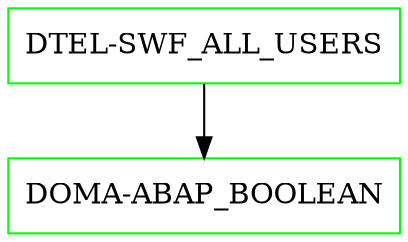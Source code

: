 digraph G {
  "DTEL-SWF_ALL_USERS" [shape=box,color=green];
  "DOMA-ABAP_BOOLEAN" [shape=box,color=green,URL="./DOMA_ABAP_BOOLEAN.html"];
  "DTEL-SWF_ALL_USERS" -> "DOMA-ABAP_BOOLEAN";
}
